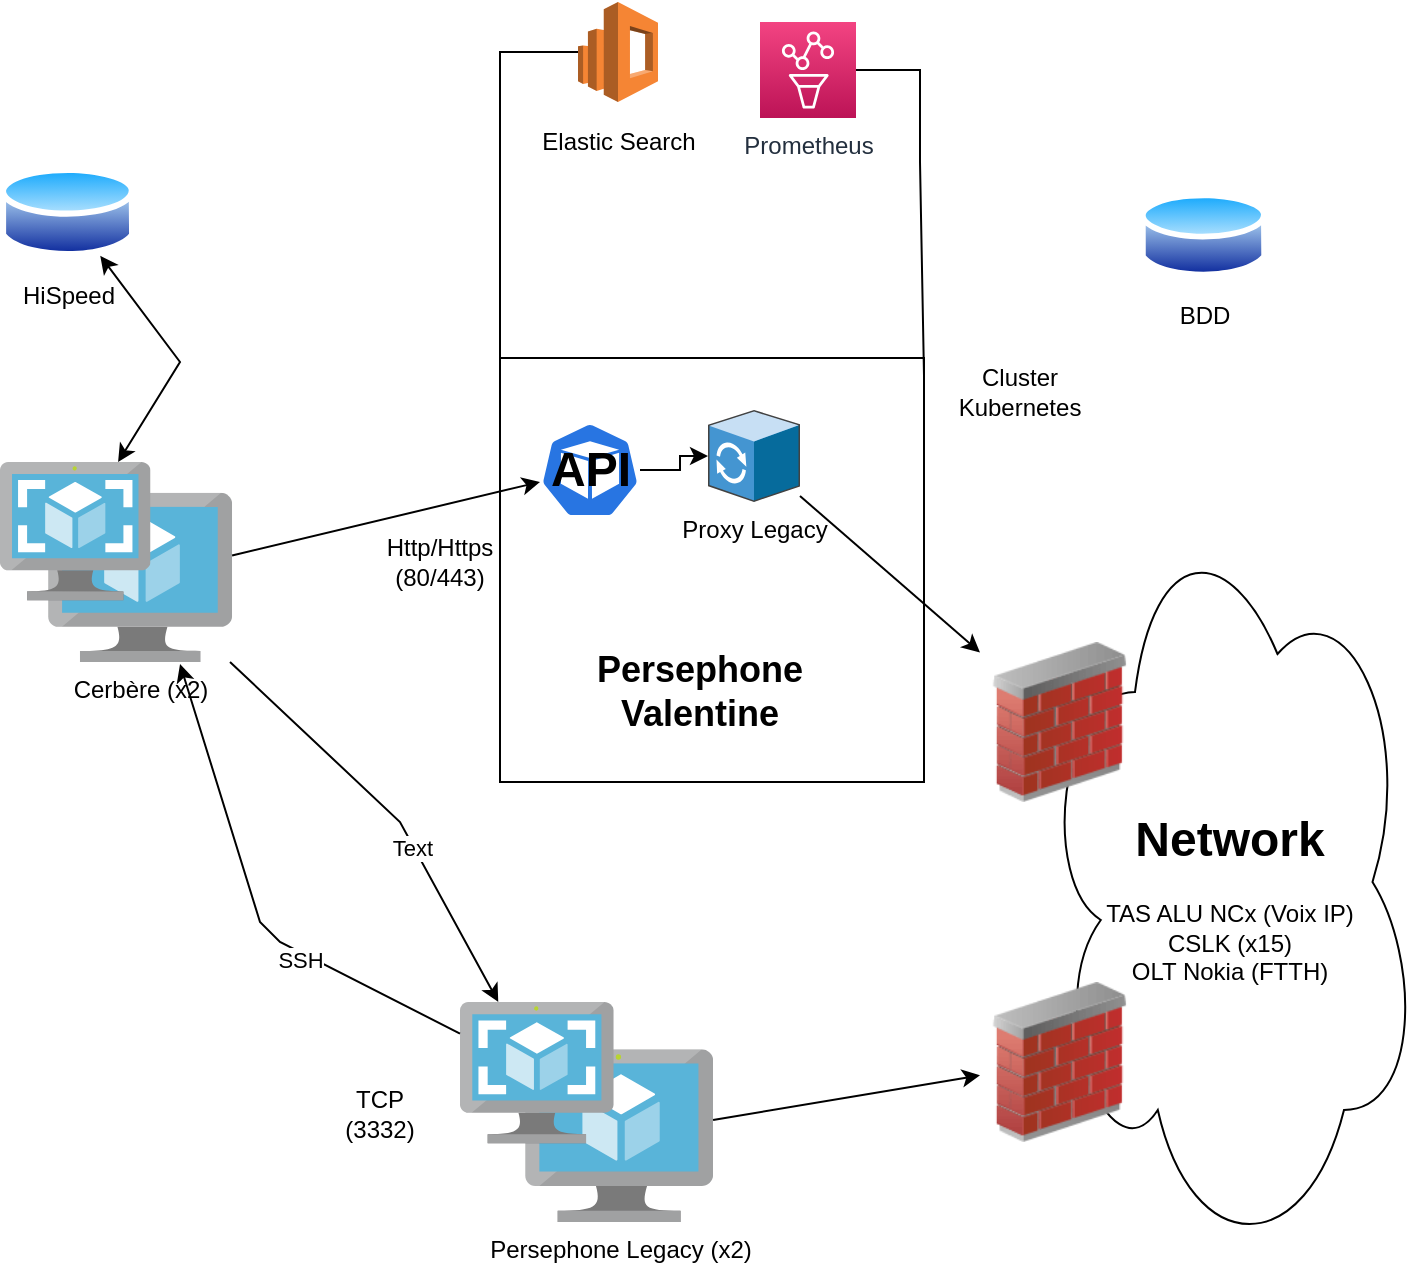 <mxfile version="15.7.0" type="github">
  <diagram id="OksQXsMhRKgZ7jKf_IHr" name="Page-1">
    <mxGraphModel dx="1422" dy="1931" grid="1" gridSize="10" guides="1" tooltips="1" connect="1" arrows="1" fold="1" page="1" pageScale="1" pageWidth="827" pageHeight="1169" math="0" shadow="0">
      <root>
        <mxCell id="0" />
        <mxCell id="1" parent="0" />
        <mxCell id="EgbC-xsPkt7SGLziTmtf-26" value="" style="whiteSpace=wrap;html=1;aspect=fixed;" vertex="1" parent="1">
          <mxGeometry x="310" y="58" width="212" height="212" as="geometry" />
        </mxCell>
        <mxCell id="EgbC-xsPkt7SGLziTmtf-8" value="" style="group" vertex="1" connectable="0" parent="1">
          <mxGeometry x="290" y="380" width="130" height="110" as="geometry" />
        </mxCell>
        <mxCell id="EgbC-xsPkt7SGLziTmtf-4" value="Persephone Legacy (x2)" style="sketch=0;aspect=fixed;html=1;points=[];align=center;image;fontSize=12;image=img/lib/mscae/Virtual_Machine.svg;" vertex="1" parent="EgbC-xsPkt7SGLziTmtf-8">
          <mxGeometry x="32.588" y="23.571" width="93.948" height="86.429" as="geometry" />
        </mxCell>
        <mxCell id="EgbC-xsPkt7SGLziTmtf-5" value="" style="sketch=0;aspect=fixed;html=1;points=[];align=center;image;fontSize=12;image=img/lib/mscae/VM_Images.svg;" vertex="1" parent="EgbC-xsPkt7SGLziTmtf-8">
          <mxGeometry width="76.866" height="70.714" as="geometry" />
        </mxCell>
        <mxCell id="EgbC-xsPkt7SGLziTmtf-9" value="" style="group" vertex="1" connectable="0" parent="1">
          <mxGeometry x="60" y="110" width="120" height="100" as="geometry" />
        </mxCell>
        <mxCell id="EgbC-xsPkt7SGLziTmtf-1" value="Cerbère (x2)" style="sketch=0;aspect=fixed;html=1;points=[];align=center;image;fontSize=12;image=img/lib/mscae/Virtual_Machine.svg;" vertex="1" parent="EgbC-xsPkt7SGLziTmtf-9">
          <mxGeometry x="24.069" y="15.385" width="91.977" height="84.615" as="geometry" />
        </mxCell>
        <mxCell id="EgbC-xsPkt7SGLziTmtf-3" value="" style="sketch=0;aspect=fixed;html=1;points=[];align=center;image;fontSize=12;image=img/lib/mscae/VM_Images.svg;" vertex="1" parent="EgbC-xsPkt7SGLziTmtf-9">
          <mxGeometry width="75.254" height="69.231" as="geometry" />
        </mxCell>
        <mxCell id="EgbC-xsPkt7SGLziTmtf-10" value="&lt;h1&gt;Network&lt;/h1&gt;TAS ALU NCx (Voix IP)&lt;br&gt;CSLK (x15)&lt;br&gt;OLT Nokia (FTTH)" style="ellipse;shape=cloud;whiteSpace=wrap;html=1;" vertex="1" parent="1">
          <mxGeometry x="580" y="130" width="190" height="380" as="geometry" />
        </mxCell>
        <mxCell id="EgbC-xsPkt7SGLziTmtf-12" value="" style="endArrow=classic;html=1;rounded=0;" edge="1" parent="1" source="EgbC-xsPkt7SGLziTmtf-1" target="EgbC-xsPkt7SGLziTmtf-5">
          <mxGeometry width="50" height="50" relative="1" as="geometry">
            <mxPoint x="390" y="320" as="sourcePoint" />
            <mxPoint x="440" y="270" as="targetPoint" />
            <Array as="points">
              <mxPoint x="260" y="290" />
            </Array>
          </mxGeometry>
        </mxCell>
        <mxCell id="EgbC-xsPkt7SGLziTmtf-14" value="Text" style="edgeLabel;html=1;align=center;verticalAlign=middle;resizable=0;points=[];" vertex="1" connectable="0" parent="EgbC-xsPkt7SGLziTmtf-12">
          <mxGeometry x="0.195" y="-1" relative="1" as="geometry">
            <mxPoint as="offset" />
          </mxGeometry>
        </mxCell>
        <mxCell id="EgbC-xsPkt7SGLziTmtf-13" value="" style="endArrow=classic;html=1;rounded=0;entryX=0.717;entryY=1.012;entryDx=0;entryDy=0;entryPerimeter=0;" edge="1" parent="1" source="EgbC-xsPkt7SGLziTmtf-5" target="EgbC-xsPkt7SGLziTmtf-1">
          <mxGeometry width="50" height="50" relative="1" as="geometry">
            <mxPoint x="390" y="320" as="sourcePoint" />
            <mxPoint x="440" y="270" as="targetPoint" />
            <Array as="points">
              <mxPoint x="200" y="350" />
              <mxPoint x="190" y="340" />
            </Array>
          </mxGeometry>
        </mxCell>
        <mxCell id="EgbC-xsPkt7SGLziTmtf-25" value="SSH" style="edgeLabel;html=1;align=center;verticalAlign=middle;resizable=0;points=[];" vertex="1" connectable="0" parent="EgbC-xsPkt7SGLziTmtf-13">
          <mxGeometry x="-0.297" y="3" relative="1" as="geometry">
            <mxPoint as="offset" />
          </mxGeometry>
        </mxCell>
        <mxCell id="EgbC-xsPkt7SGLziTmtf-43" value="" style="edgeStyle=orthogonalEdgeStyle;rounded=0;orthogonalLoop=1;jettySize=auto;html=1;" edge="1" parent="1" source="EgbC-xsPkt7SGLziTmtf-15" target="EgbC-xsPkt7SGLziTmtf-21">
          <mxGeometry relative="1" as="geometry" />
        </mxCell>
        <mxCell id="EgbC-xsPkt7SGLziTmtf-15" value="&lt;h1&gt;&lt;b&gt;API&lt;/b&gt;&lt;/h1&gt;" style="sketch=0;html=1;dashed=0;whitespace=wrap;fillColor=#2875E2;strokeColor=#ffffff;points=[[0.005,0.63,0],[0.1,0.2,0],[0.9,0.2,0],[0.5,0,0],[0.995,0.63,0],[0.72,0.99,0],[0.5,1,0],[0.28,0.99,0]];shape=mxgraph.kubernetes.icon;prIcon=pod" vertex="1" parent="1">
          <mxGeometry x="330" y="90" width="50" height="48" as="geometry" />
        </mxCell>
        <mxCell id="EgbC-xsPkt7SGLziTmtf-17" value="Prometheus" style="sketch=0;points=[[0,0,0],[0.25,0,0],[0.5,0,0],[0.75,0,0],[1,0,0],[0,1,0],[0.25,1,0],[0.5,1,0],[0.75,1,0],[1,1,0],[0,0.25,0],[0,0.5,0],[0,0.75,0],[1,0.25,0],[1,0.5,0],[1,0.75,0]];points=[[0,0,0],[0.25,0,0],[0.5,0,0],[0.75,0,0],[1,0,0],[0,1,0],[0.25,1,0],[0.5,1,0],[0.75,1,0],[1,1,0],[0,0.25,0],[0,0.5,0],[0,0.75,0],[1,0.25,0],[1,0.5,0],[1,0.75,0]];outlineConnect=0;fontColor=#232F3E;gradientColor=#F34482;gradientDirection=north;fillColor=#BC1356;strokeColor=#ffffff;dashed=0;verticalLabelPosition=bottom;verticalAlign=top;align=center;html=1;fontSize=12;fontStyle=0;aspect=fixed;shape=mxgraph.aws4.resourceIcon;resIcon=mxgraph.aws4.managed_service_for_prometheus;" vertex="1" parent="1">
          <mxGeometry x="440" y="-110" width="48" height="48" as="geometry" />
        </mxCell>
        <mxCell id="EgbC-xsPkt7SGLziTmtf-18" value="" style="image;html=1;image=img/lib/clip_art/networking/Firewall_02_128x128.png" vertex="1" parent="1">
          <mxGeometry x="550" y="200" width="80" height="80" as="geometry" />
        </mxCell>
        <mxCell id="EgbC-xsPkt7SGLziTmtf-19" value="" style="image;html=1;image=img/lib/clip_art/networking/Firewall_02_128x128.png" vertex="1" parent="1">
          <mxGeometry x="550" y="370" width="80" height="80" as="geometry" />
        </mxCell>
        <mxCell id="EgbC-xsPkt7SGLziTmtf-21" value="Proxy Legacy" style="shadow=0;dashed=0;html=1;labelPosition=center;verticalLabelPosition=bottom;verticalAlign=top;align=center;outlineConnect=0;shape=mxgraph.veeam.3d.proxy;" vertex="1" parent="1">
          <mxGeometry x="414" y="84" width="46" height="46" as="geometry" />
        </mxCell>
        <mxCell id="EgbC-xsPkt7SGLziTmtf-23" value="&lt;h2&gt;Persephone Valentine&lt;/h2&gt;" style="text;html=1;strokeColor=none;fillColor=none;align=center;verticalAlign=middle;whiteSpace=wrap;rounded=0;" vertex="1" parent="1">
          <mxGeometry x="380" y="210" width="60" height="30" as="geometry" />
        </mxCell>
        <mxCell id="EgbC-xsPkt7SGLziTmtf-24" value="TCP (3332)" style="text;html=1;strokeColor=none;fillColor=none;align=center;verticalAlign=middle;whiteSpace=wrap;rounded=0;" vertex="1" parent="1">
          <mxGeometry x="220" y="421" width="60" height="30" as="geometry" />
        </mxCell>
        <mxCell id="EgbC-xsPkt7SGLziTmtf-27" value="" style="group" vertex="1" connectable="0" parent="1">
          <mxGeometry x="324" y="-120" width="90" height="80" as="geometry" />
        </mxCell>
        <mxCell id="EgbC-xsPkt7SGLziTmtf-16" value="" style="outlineConnect=0;dashed=0;verticalLabelPosition=bottom;verticalAlign=top;align=center;html=1;shape=mxgraph.aws3.elasticsearch_service;fillColor=#F58534;gradientColor=none;" vertex="1" parent="EgbC-xsPkt7SGLziTmtf-27">
          <mxGeometry x="25" width="40" height="50" as="geometry" />
        </mxCell>
        <mxCell id="EgbC-xsPkt7SGLziTmtf-20" value="Elastic Search" style="text;html=1;align=center;verticalAlign=middle;resizable=0;points=[];autosize=1;strokeColor=none;fillColor=none;" vertex="1" parent="EgbC-xsPkt7SGLziTmtf-27">
          <mxGeometry y="60" width="90" height="20" as="geometry" />
        </mxCell>
        <mxCell id="EgbC-xsPkt7SGLziTmtf-28" value="" style="endArrow=classic;html=1;rounded=0;" edge="1" parent="1" source="EgbC-xsPkt7SGLziTmtf-4" target="EgbC-xsPkt7SGLziTmtf-19">
          <mxGeometry width="50" height="50" relative="1" as="geometry">
            <mxPoint x="390" y="200" as="sourcePoint" />
            <mxPoint x="440" y="150" as="targetPoint" />
          </mxGeometry>
        </mxCell>
        <mxCell id="EgbC-xsPkt7SGLziTmtf-29" value="HiSpeed" style="aspect=fixed;perimeter=ellipsePerimeter;html=1;align=center;shadow=0;dashed=0;spacingTop=3;image;image=img/lib/active_directory/database.svg;" vertex="1" parent="1">
          <mxGeometry x="60" y="-40" width="67.57" height="50" as="geometry" />
        </mxCell>
        <mxCell id="EgbC-xsPkt7SGLziTmtf-30" value="" style="endArrow=classic;startArrow=classic;html=1;rounded=0;" edge="1" parent="1" source="EgbC-xsPkt7SGLziTmtf-3" target="EgbC-xsPkt7SGLziTmtf-29">
          <mxGeometry width="50" height="50" relative="1" as="geometry">
            <mxPoint x="120" y="80" as="sourcePoint" />
            <mxPoint x="170" y="30" as="targetPoint" />
            <Array as="points">
              <mxPoint x="150" y="60" />
            </Array>
          </mxGeometry>
        </mxCell>
        <mxCell id="EgbC-xsPkt7SGLziTmtf-33" value="BDD" style="aspect=fixed;perimeter=ellipsePerimeter;html=1;align=center;shadow=0;dashed=0;spacingTop=3;image;image=img/lib/active_directory/database.svg;" vertex="1" parent="1">
          <mxGeometry x="630" y="-27" width="63.51" height="47" as="geometry" />
        </mxCell>
        <mxCell id="EgbC-xsPkt7SGLziTmtf-34" value="" style="endArrow=classic;html=1;rounded=0;" edge="1" parent="1" source="EgbC-xsPkt7SGLziTmtf-1" target="EgbC-xsPkt7SGLziTmtf-15">
          <mxGeometry width="50" height="50" relative="1" as="geometry">
            <mxPoint x="390" y="200" as="sourcePoint" />
            <mxPoint x="440" y="150" as="targetPoint" />
          </mxGeometry>
        </mxCell>
        <mxCell id="EgbC-xsPkt7SGLziTmtf-37" value="Http/Https (80/443)" style="text;html=1;strokeColor=none;fillColor=none;align=center;verticalAlign=middle;whiteSpace=wrap;rounded=0;" vertex="1" parent="1">
          <mxGeometry x="250" y="145" width="60" height="30" as="geometry" />
        </mxCell>
        <mxCell id="EgbC-xsPkt7SGLziTmtf-39" value="" style="endArrow=none;html=1;rounded=0;exitX=0;exitY=0;exitDx=0;exitDy=0;" edge="1" parent="1" source="EgbC-xsPkt7SGLziTmtf-26" target="EgbC-xsPkt7SGLziTmtf-16">
          <mxGeometry width="50" height="50" relative="1" as="geometry">
            <mxPoint x="200" y="10" as="sourcePoint" />
            <mxPoint x="250" y="-40" as="targetPoint" />
            <Array as="points">
              <mxPoint x="310" y="-95" />
            </Array>
          </mxGeometry>
        </mxCell>
        <mxCell id="EgbC-xsPkt7SGLziTmtf-40" value="" style="endArrow=none;html=1;rounded=0;exitX=1;exitY=0.042;exitDx=0;exitDy=0;exitPerimeter=0;" edge="1" parent="1" source="EgbC-xsPkt7SGLziTmtf-26" target="EgbC-xsPkt7SGLziTmtf-17">
          <mxGeometry width="50" height="50" relative="1" as="geometry">
            <mxPoint x="510" y="50" as="sourcePoint" />
            <mxPoint x="510" y="-10" as="targetPoint" />
            <Array as="points">
              <mxPoint x="520" y="-40" />
              <mxPoint x="520" y="-86" />
            </Array>
          </mxGeometry>
        </mxCell>
        <mxCell id="EgbC-xsPkt7SGLziTmtf-41" value="" style="endArrow=classic;html=1;rounded=0;" edge="1" parent="1" source="EgbC-xsPkt7SGLziTmtf-21" target="EgbC-xsPkt7SGLziTmtf-18">
          <mxGeometry width="50" height="50" relative="1" as="geometry">
            <mxPoint x="390" y="270" as="sourcePoint" />
            <mxPoint x="440" y="220" as="targetPoint" />
          </mxGeometry>
        </mxCell>
        <mxCell id="EgbC-xsPkt7SGLziTmtf-44" value="Cluster Kubernetes" style="text;html=1;strokeColor=none;fillColor=none;align=center;verticalAlign=middle;whiteSpace=wrap;rounded=0;" vertex="1" parent="1">
          <mxGeometry x="540" y="60" width="60" height="30" as="geometry" />
        </mxCell>
      </root>
    </mxGraphModel>
  </diagram>
</mxfile>
